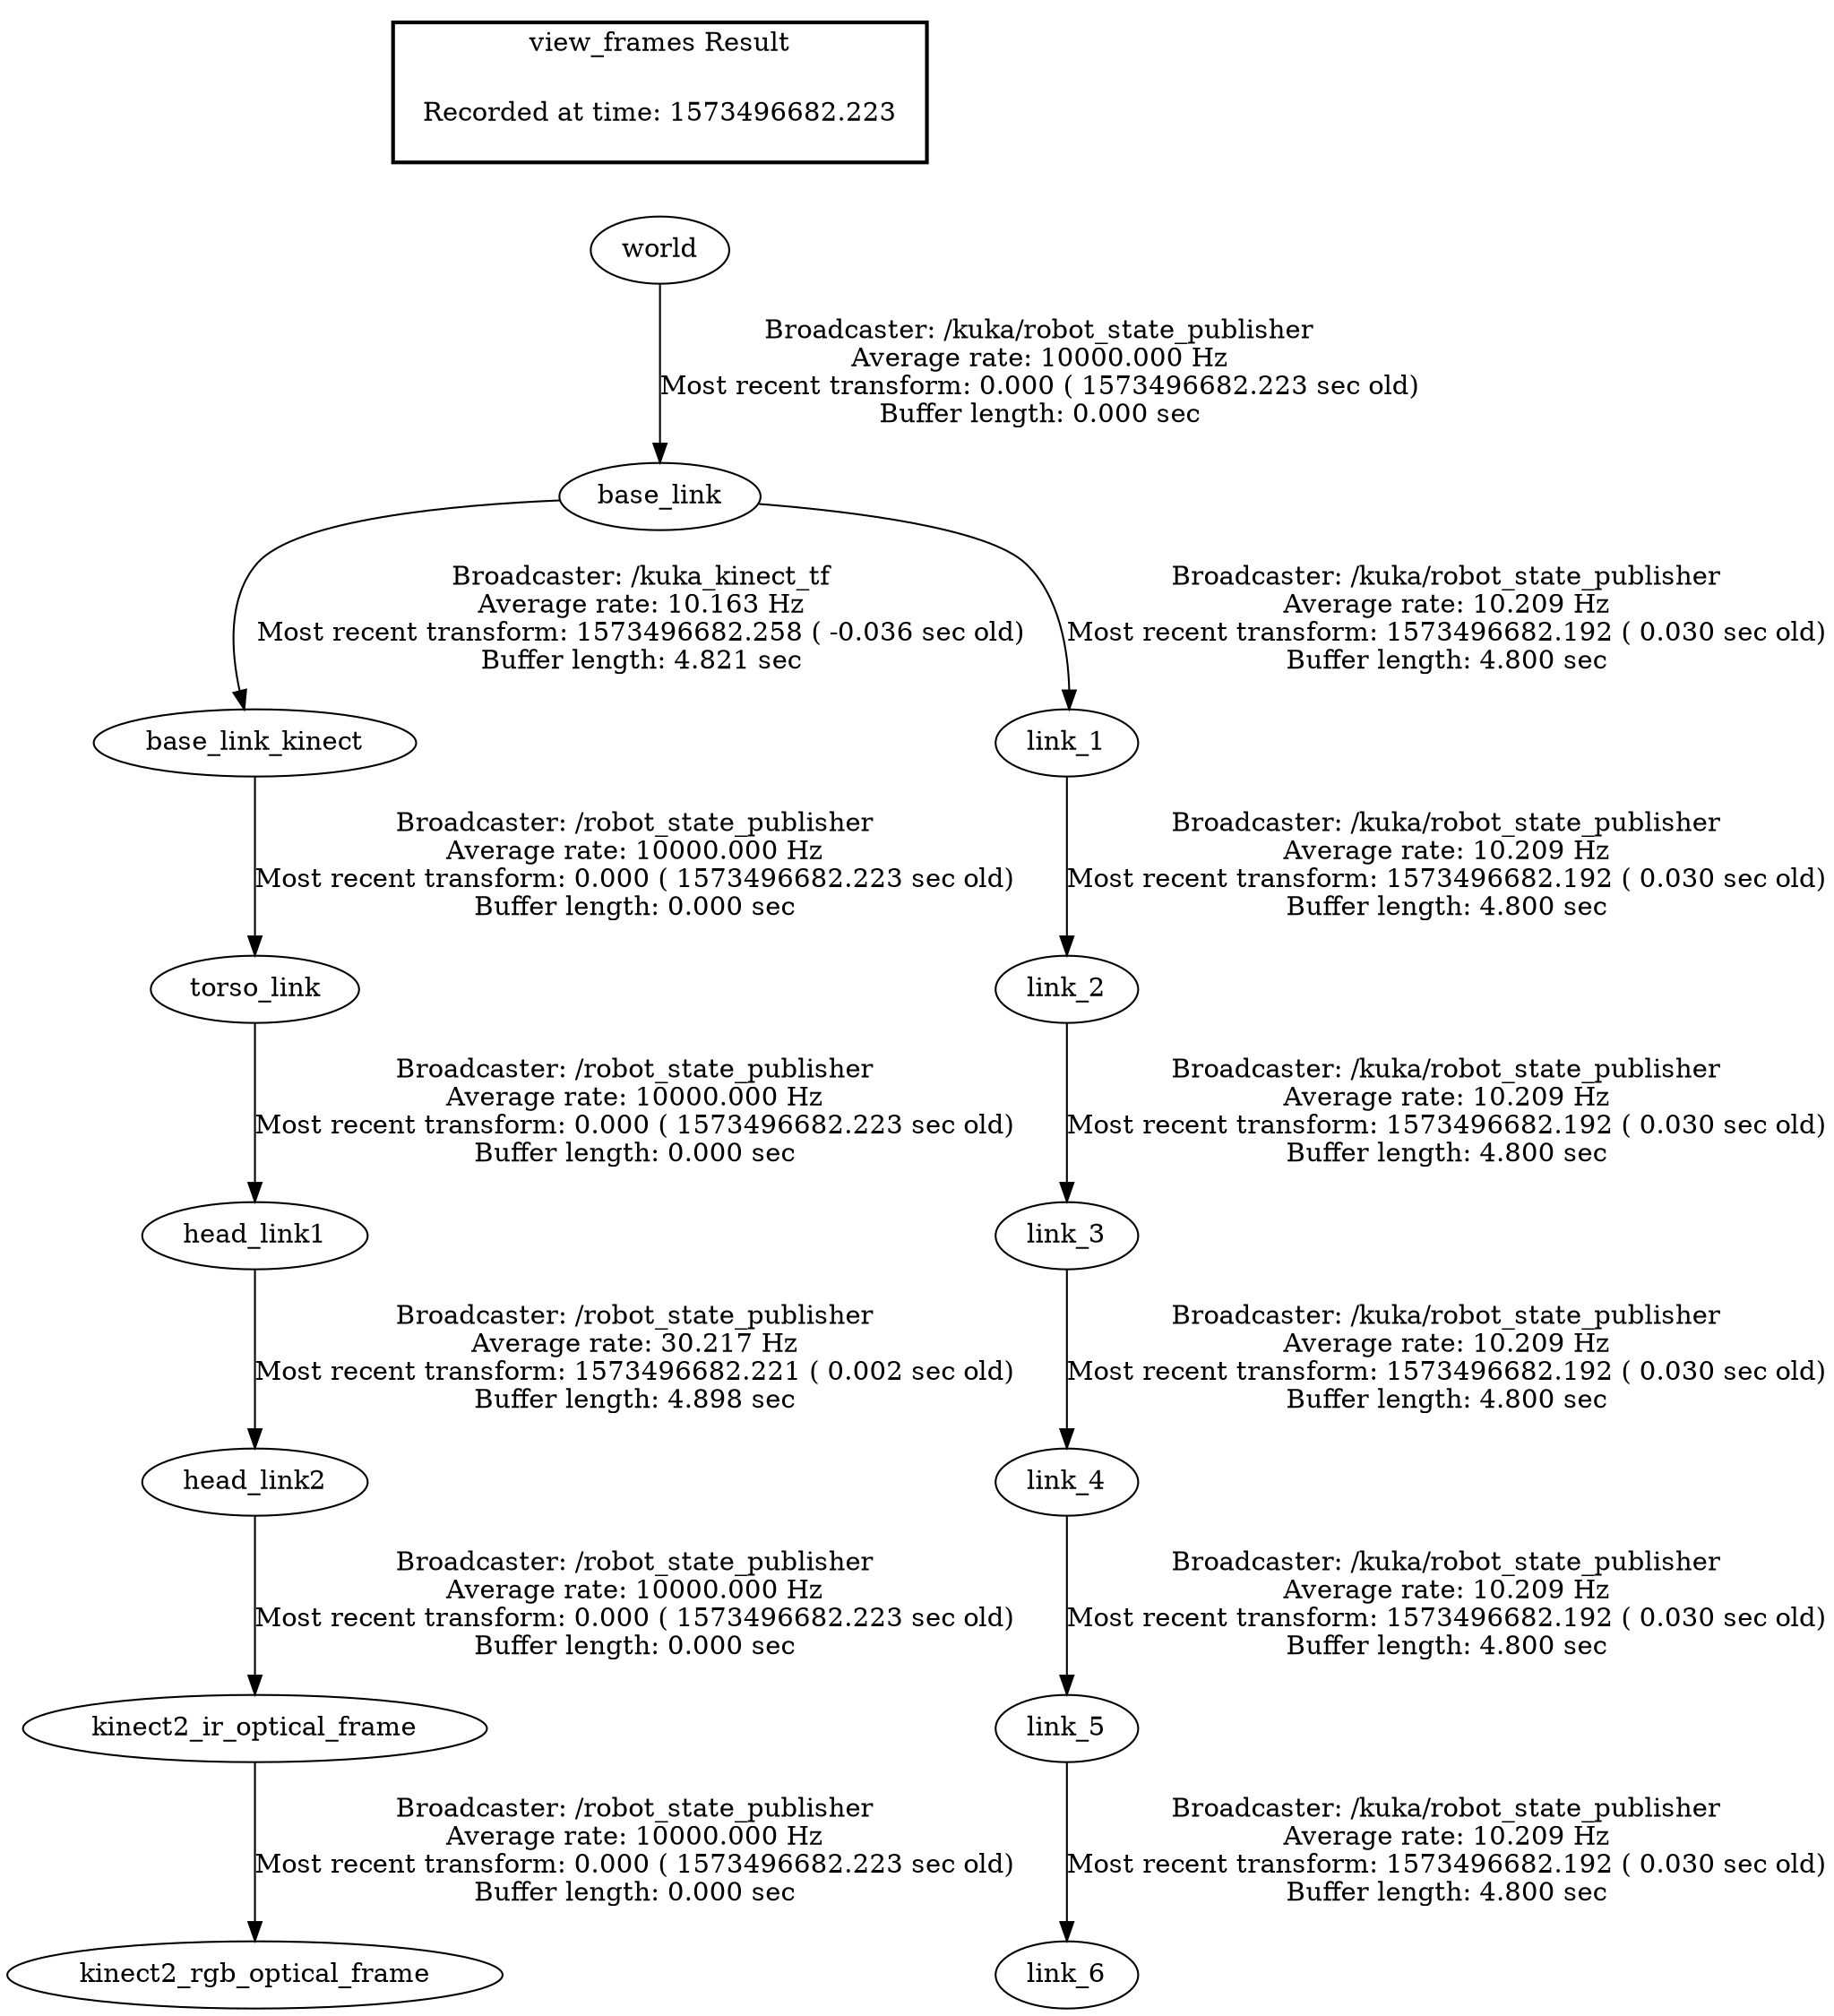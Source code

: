 digraph G {
"world" -> "base_link"[label="Broadcaster: /kuka/robot_state_publisher\nAverage rate: 10000.000 Hz\nMost recent transform: 0.000 ( 1573496682.223 sec old)\nBuffer length: 0.000 sec\n"];
"head_link2" -> "kinect2_ir_optical_frame"[label="Broadcaster: /robot_state_publisher\nAverage rate: 10000.000 Hz\nMost recent transform: 0.000 ( 1573496682.223 sec old)\nBuffer length: 0.000 sec\n"];
"head_link1" -> "head_link2"[label="Broadcaster: /robot_state_publisher\nAverage rate: 30.217 Hz\nMost recent transform: 1573496682.221 ( 0.002 sec old)\nBuffer length: 4.898 sec\n"];
"kinect2_ir_optical_frame" -> "kinect2_rgb_optical_frame"[label="Broadcaster: /robot_state_publisher\nAverage rate: 10000.000 Hz\nMost recent transform: 0.000 ( 1573496682.223 sec old)\nBuffer length: 0.000 sec\n"];
"torso_link" -> "head_link1"[label="Broadcaster: /robot_state_publisher\nAverage rate: 10000.000 Hz\nMost recent transform: 0.000 ( 1573496682.223 sec old)\nBuffer length: 0.000 sec\n"];
"base_link_kinect" -> "torso_link"[label="Broadcaster: /robot_state_publisher\nAverage rate: 10000.000 Hz\nMost recent transform: 0.000 ( 1573496682.223 sec old)\nBuffer length: 0.000 sec\n"];
"base_link" -> "base_link_kinect"[label="Broadcaster: /kuka_kinect_tf\nAverage rate: 10.163 Hz\nMost recent transform: 1573496682.258 ( -0.036 sec old)\nBuffer length: 4.821 sec\n"];
"base_link" -> "link_1"[label="Broadcaster: /kuka/robot_state_publisher\nAverage rate: 10.209 Hz\nMost recent transform: 1573496682.192 ( 0.030 sec old)\nBuffer length: 4.800 sec\n"];
"link_1" -> "link_2"[label="Broadcaster: /kuka/robot_state_publisher\nAverage rate: 10.209 Hz\nMost recent transform: 1573496682.192 ( 0.030 sec old)\nBuffer length: 4.800 sec\n"];
"link_2" -> "link_3"[label="Broadcaster: /kuka/robot_state_publisher\nAverage rate: 10.209 Hz\nMost recent transform: 1573496682.192 ( 0.030 sec old)\nBuffer length: 4.800 sec\n"];
"link_3" -> "link_4"[label="Broadcaster: /kuka/robot_state_publisher\nAverage rate: 10.209 Hz\nMost recent transform: 1573496682.192 ( 0.030 sec old)\nBuffer length: 4.800 sec\n"];
"link_4" -> "link_5"[label="Broadcaster: /kuka/robot_state_publisher\nAverage rate: 10.209 Hz\nMost recent transform: 1573496682.192 ( 0.030 sec old)\nBuffer length: 4.800 sec\n"];
"link_5" -> "link_6"[label="Broadcaster: /kuka/robot_state_publisher\nAverage rate: 10.209 Hz\nMost recent transform: 1573496682.192 ( 0.030 sec old)\nBuffer length: 4.800 sec\n"];
edge [style=invis];
 subgraph cluster_legend { style=bold; color=black; label ="view_frames Result";
"Recorded at time: 1573496682.223"[ shape=plaintext ] ;
 }->"world";
}